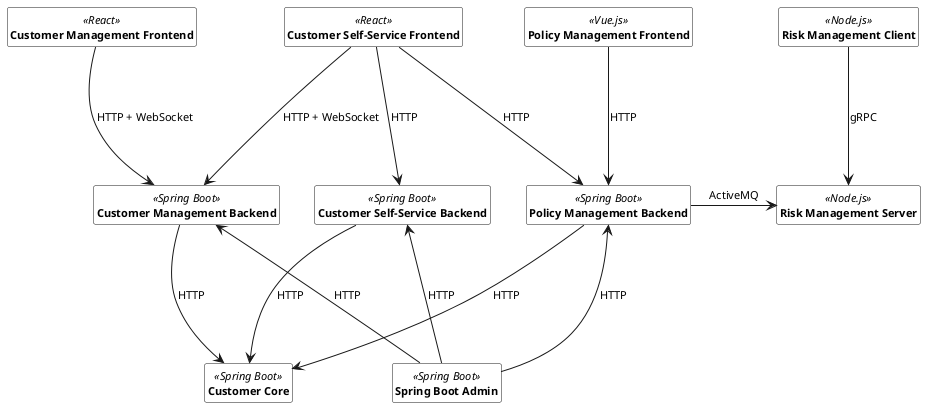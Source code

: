 @startuml
skinparam monochrome true
skinparam ClassBackgroundColor White
hide empty members
hide circle
skinparam defaultFontName Arial
skinparam defaultFontSize 11
skinparam classfontstyle bold

class "Customer Core" as CC <<Spring Boot>>
class "Customer Management Backend" as CMB <<Spring Boot>>
class "Customer Management Frontend" as CMF <<React>>
class "Customer Self-Service Backend" as CCB <<Spring Boot>>
class "Customer Self-Service Frontend" as CCF <<React>>
class "Policy Management Backend" as PMB <<Spring Boot>>
class "Policy Management Frontend" as PMF <<Vue.js>>
class "Risk Management Server" as RMS <<Node.js>>
class "Risk Management Client" as RMC <<Node.js>>
class "Spring Boot Admin" as SBA <<Spring Boot>>

PMB -down--> CC : HTTP
CCB -down--> CC : HTTP
CMB -down--> CC : HTTP
CMF -down--> CMB : HTTP + WebSocket
CMF -[hidden]> CCF
CMB -[hidden]> CCB
CCF -down--> CMB : HTTP + WebSocket
CCF -down--> CCB : HTTP
CCF -down--> PMB : HTTP
PMF -down--> PMB : HTTP
RMC -down--> RMS : gRPC  
PMB -right--> RMS : ActiveMQ
SBA -up--> CMB : HTTP
SBA -up--> CCB : HTTP
SBA -up--> PMB : HTTP
@enduml